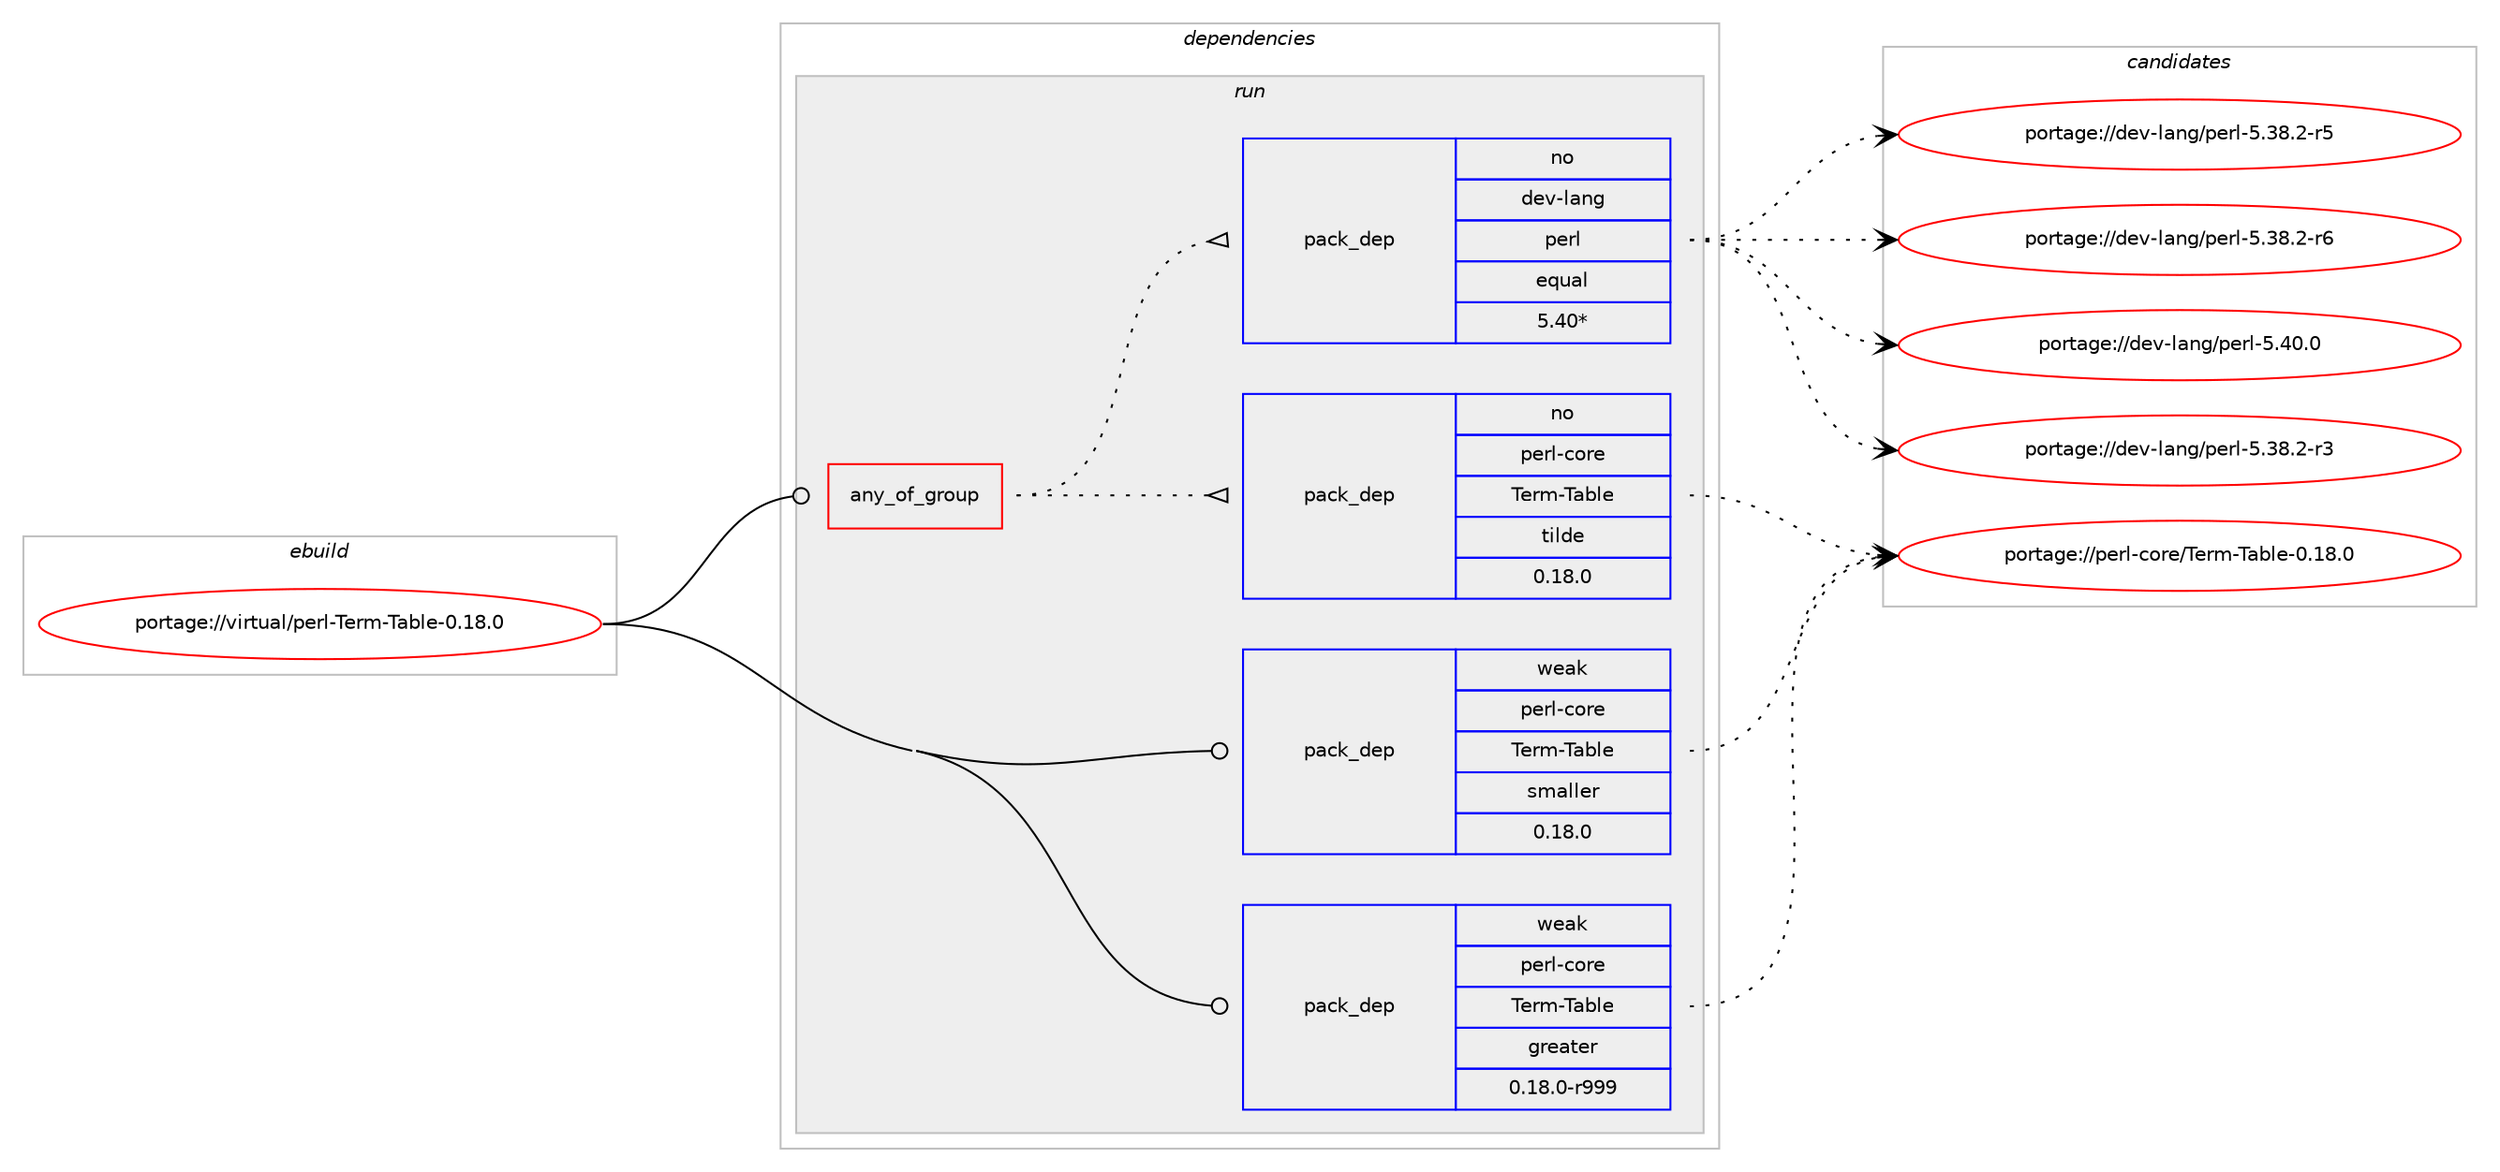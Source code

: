 digraph prolog {

# *************
# Graph options
# *************

newrank=true;
concentrate=true;
compound=true;
graph [rankdir=LR,fontname=Helvetica,fontsize=10,ranksep=1.5];#, ranksep=2.5, nodesep=0.2];
edge  [arrowhead=vee];
node  [fontname=Helvetica,fontsize=10];

# **********
# The ebuild
# **********

subgraph cluster_leftcol {
color=gray;
rank=same;
label=<<i>ebuild</i>>;
id [label="portage://virtual/perl-Term-Table-0.18.0", color=red, width=4, href="../virtual/perl-Term-Table-0.18.0.svg"];
}

# ****************
# The dependencies
# ****************

subgraph cluster_midcol {
color=gray;
label=<<i>dependencies</i>>;
subgraph cluster_compile {
fillcolor="#eeeeee";
style=filled;
label=<<i>compile</i>>;
}
subgraph cluster_compileandrun {
fillcolor="#eeeeee";
style=filled;
label=<<i>compile and run</i>>;
}
subgraph cluster_run {
fillcolor="#eeeeee";
style=filled;
label=<<i>run</i>>;
subgraph any2903 {
dependency223021 [label=<<TABLE BORDER="0" CELLBORDER="1" CELLSPACING="0" CELLPADDING="4"><TR><TD CELLPADDING="10">any_of_group</TD></TR></TABLE>>, shape=none, color=red];subgraph pack104078 {
dependency223022 [label=<<TABLE BORDER="0" CELLBORDER="1" CELLSPACING="0" CELLPADDING="4" WIDTH="220"><TR><TD ROWSPAN="6" CELLPADDING="30">pack_dep</TD></TR><TR><TD WIDTH="110">no</TD></TR><TR><TD>dev-lang</TD></TR><TR><TD>perl</TD></TR><TR><TD>equal</TD></TR><TR><TD>5.40*</TD></TR></TABLE>>, shape=none, color=blue];
}
dependency223021:e -> dependency223022:w [weight=20,style="dotted",arrowhead="oinv"];
subgraph pack104079 {
dependency223023 [label=<<TABLE BORDER="0" CELLBORDER="1" CELLSPACING="0" CELLPADDING="4" WIDTH="220"><TR><TD ROWSPAN="6" CELLPADDING="30">pack_dep</TD></TR><TR><TD WIDTH="110">no</TD></TR><TR><TD>perl-core</TD></TR><TR><TD>Term-Table</TD></TR><TR><TD>tilde</TD></TR><TR><TD>0.18.0</TD></TR></TABLE>>, shape=none, color=blue];
}
dependency223021:e -> dependency223023:w [weight=20,style="dotted",arrowhead="oinv"];
}
id:e -> dependency223021:w [weight=20,style="solid",arrowhead="odot"];
# *** BEGIN UNKNOWN DEPENDENCY TYPE (TODO) ***
# id -> package_dependency(portage://virtual/perl-Term-Table-0.18.0,run,no,dev-lang,perl,none,[,,],any_same_slot,[])
# *** END UNKNOWN DEPENDENCY TYPE (TODO) ***

subgraph pack104080 {
dependency223024 [label=<<TABLE BORDER="0" CELLBORDER="1" CELLSPACING="0" CELLPADDING="4" WIDTH="220"><TR><TD ROWSPAN="6" CELLPADDING="30">pack_dep</TD></TR><TR><TD WIDTH="110">weak</TD></TR><TR><TD>perl-core</TD></TR><TR><TD>Term-Table</TD></TR><TR><TD>greater</TD></TR><TR><TD>0.18.0-r999</TD></TR></TABLE>>, shape=none, color=blue];
}
id:e -> dependency223024:w [weight=20,style="solid",arrowhead="odot"];
subgraph pack104081 {
dependency223025 [label=<<TABLE BORDER="0" CELLBORDER="1" CELLSPACING="0" CELLPADDING="4" WIDTH="220"><TR><TD ROWSPAN="6" CELLPADDING="30">pack_dep</TD></TR><TR><TD WIDTH="110">weak</TD></TR><TR><TD>perl-core</TD></TR><TR><TD>Term-Table</TD></TR><TR><TD>smaller</TD></TR><TR><TD>0.18.0</TD></TR></TABLE>>, shape=none, color=blue];
}
id:e -> dependency223025:w [weight=20,style="solid",arrowhead="odot"];
}
}

# **************
# The candidates
# **************

subgraph cluster_choices {
rank=same;
color=gray;
label=<<i>candidates</i>>;

subgraph choice104078 {
color=black;
nodesep=1;
choice100101118451089711010347112101114108455346515646504511451 [label="portage://dev-lang/perl-5.38.2-r3", color=red, width=4,href="../dev-lang/perl-5.38.2-r3.svg"];
choice100101118451089711010347112101114108455346515646504511453 [label="portage://dev-lang/perl-5.38.2-r5", color=red, width=4,href="../dev-lang/perl-5.38.2-r5.svg"];
choice100101118451089711010347112101114108455346515646504511454 [label="portage://dev-lang/perl-5.38.2-r6", color=red, width=4,href="../dev-lang/perl-5.38.2-r6.svg"];
choice10010111845108971101034711210111410845534652484648 [label="portage://dev-lang/perl-5.40.0", color=red, width=4,href="../dev-lang/perl-5.40.0.svg"];
dependency223022:e -> choice100101118451089711010347112101114108455346515646504511451:w [style=dotted,weight="100"];
dependency223022:e -> choice100101118451089711010347112101114108455346515646504511453:w [style=dotted,weight="100"];
dependency223022:e -> choice100101118451089711010347112101114108455346515646504511454:w [style=dotted,weight="100"];
dependency223022:e -> choice10010111845108971101034711210111410845534652484648:w [style=dotted,weight="100"];
}
subgraph choice104079 {
color=black;
nodesep=1;
choice112101114108459911111410147841011141094584979810810145484649564648 [label="portage://perl-core/Term-Table-0.18.0", color=red, width=4,href="../perl-core/Term-Table-0.18.0.svg"];
dependency223023:e -> choice112101114108459911111410147841011141094584979810810145484649564648:w [style=dotted,weight="100"];
}
subgraph choice104080 {
color=black;
nodesep=1;
choice112101114108459911111410147841011141094584979810810145484649564648 [label="portage://perl-core/Term-Table-0.18.0", color=red, width=4,href="../perl-core/Term-Table-0.18.0.svg"];
dependency223024:e -> choice112101114108459911111410147841011141094584979810810145484649564648:w [style=dotted,weight="100"];
}
subgraph choice104081 {
color=black;
nodesep=1;
choice112101114108459911111410147841011141094584979810810145484649564648 [label="portage://perl-core/Term-Table-0.18.0", color=red, width=4,href="../perl-core/Term-Table-0.18.0.svg"];
dependency223025:e -> choice112101114108459911111410147841011141094584979810810145484649564648:w [style=dotted,weight="100"];
}
}

}
